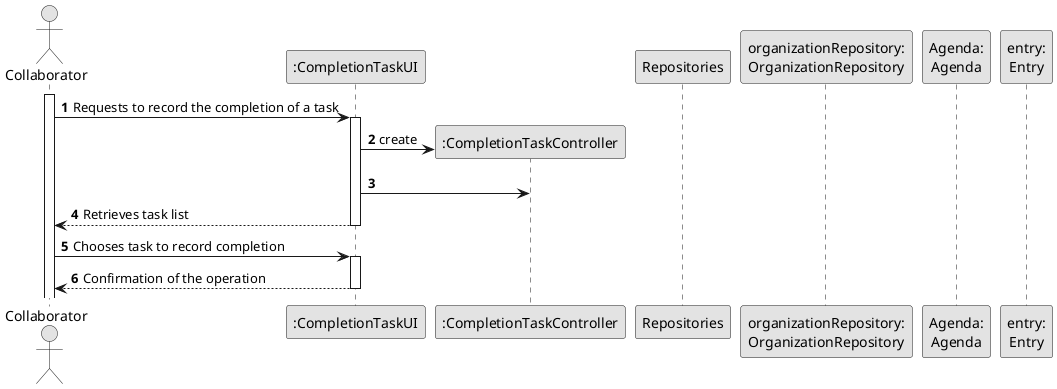 @startuml
skinparam monochrome true
skinparam packageStyle rectangle
skinparam shadowing false

autonumber

'hide footbox
actor "Collaborator" as EMP
participant ":CompletionTaskUI" as UI
participant ":CompletionTaskController" as CTRL
participant "Repositories" as Rep
participant "organizationRepository:\nOrganizationRepository" as Repositories
participant "Agenda:\nAgenda" as Agenda
participant "entry:\nEntry" as Entry

activate EMP

    EMP -> UI : Requests to record the completion of a task
    activate UI

        UI -> CTRL** : create

        UI -> CTRL :
        UI --> EMP : Retrieves task list
    deactivate UI

    EMP -> UI : Chooses task to record completion
    activate UI

        UI --> EMP : Confirmation of the operation
    deactivate UI



@enduml
